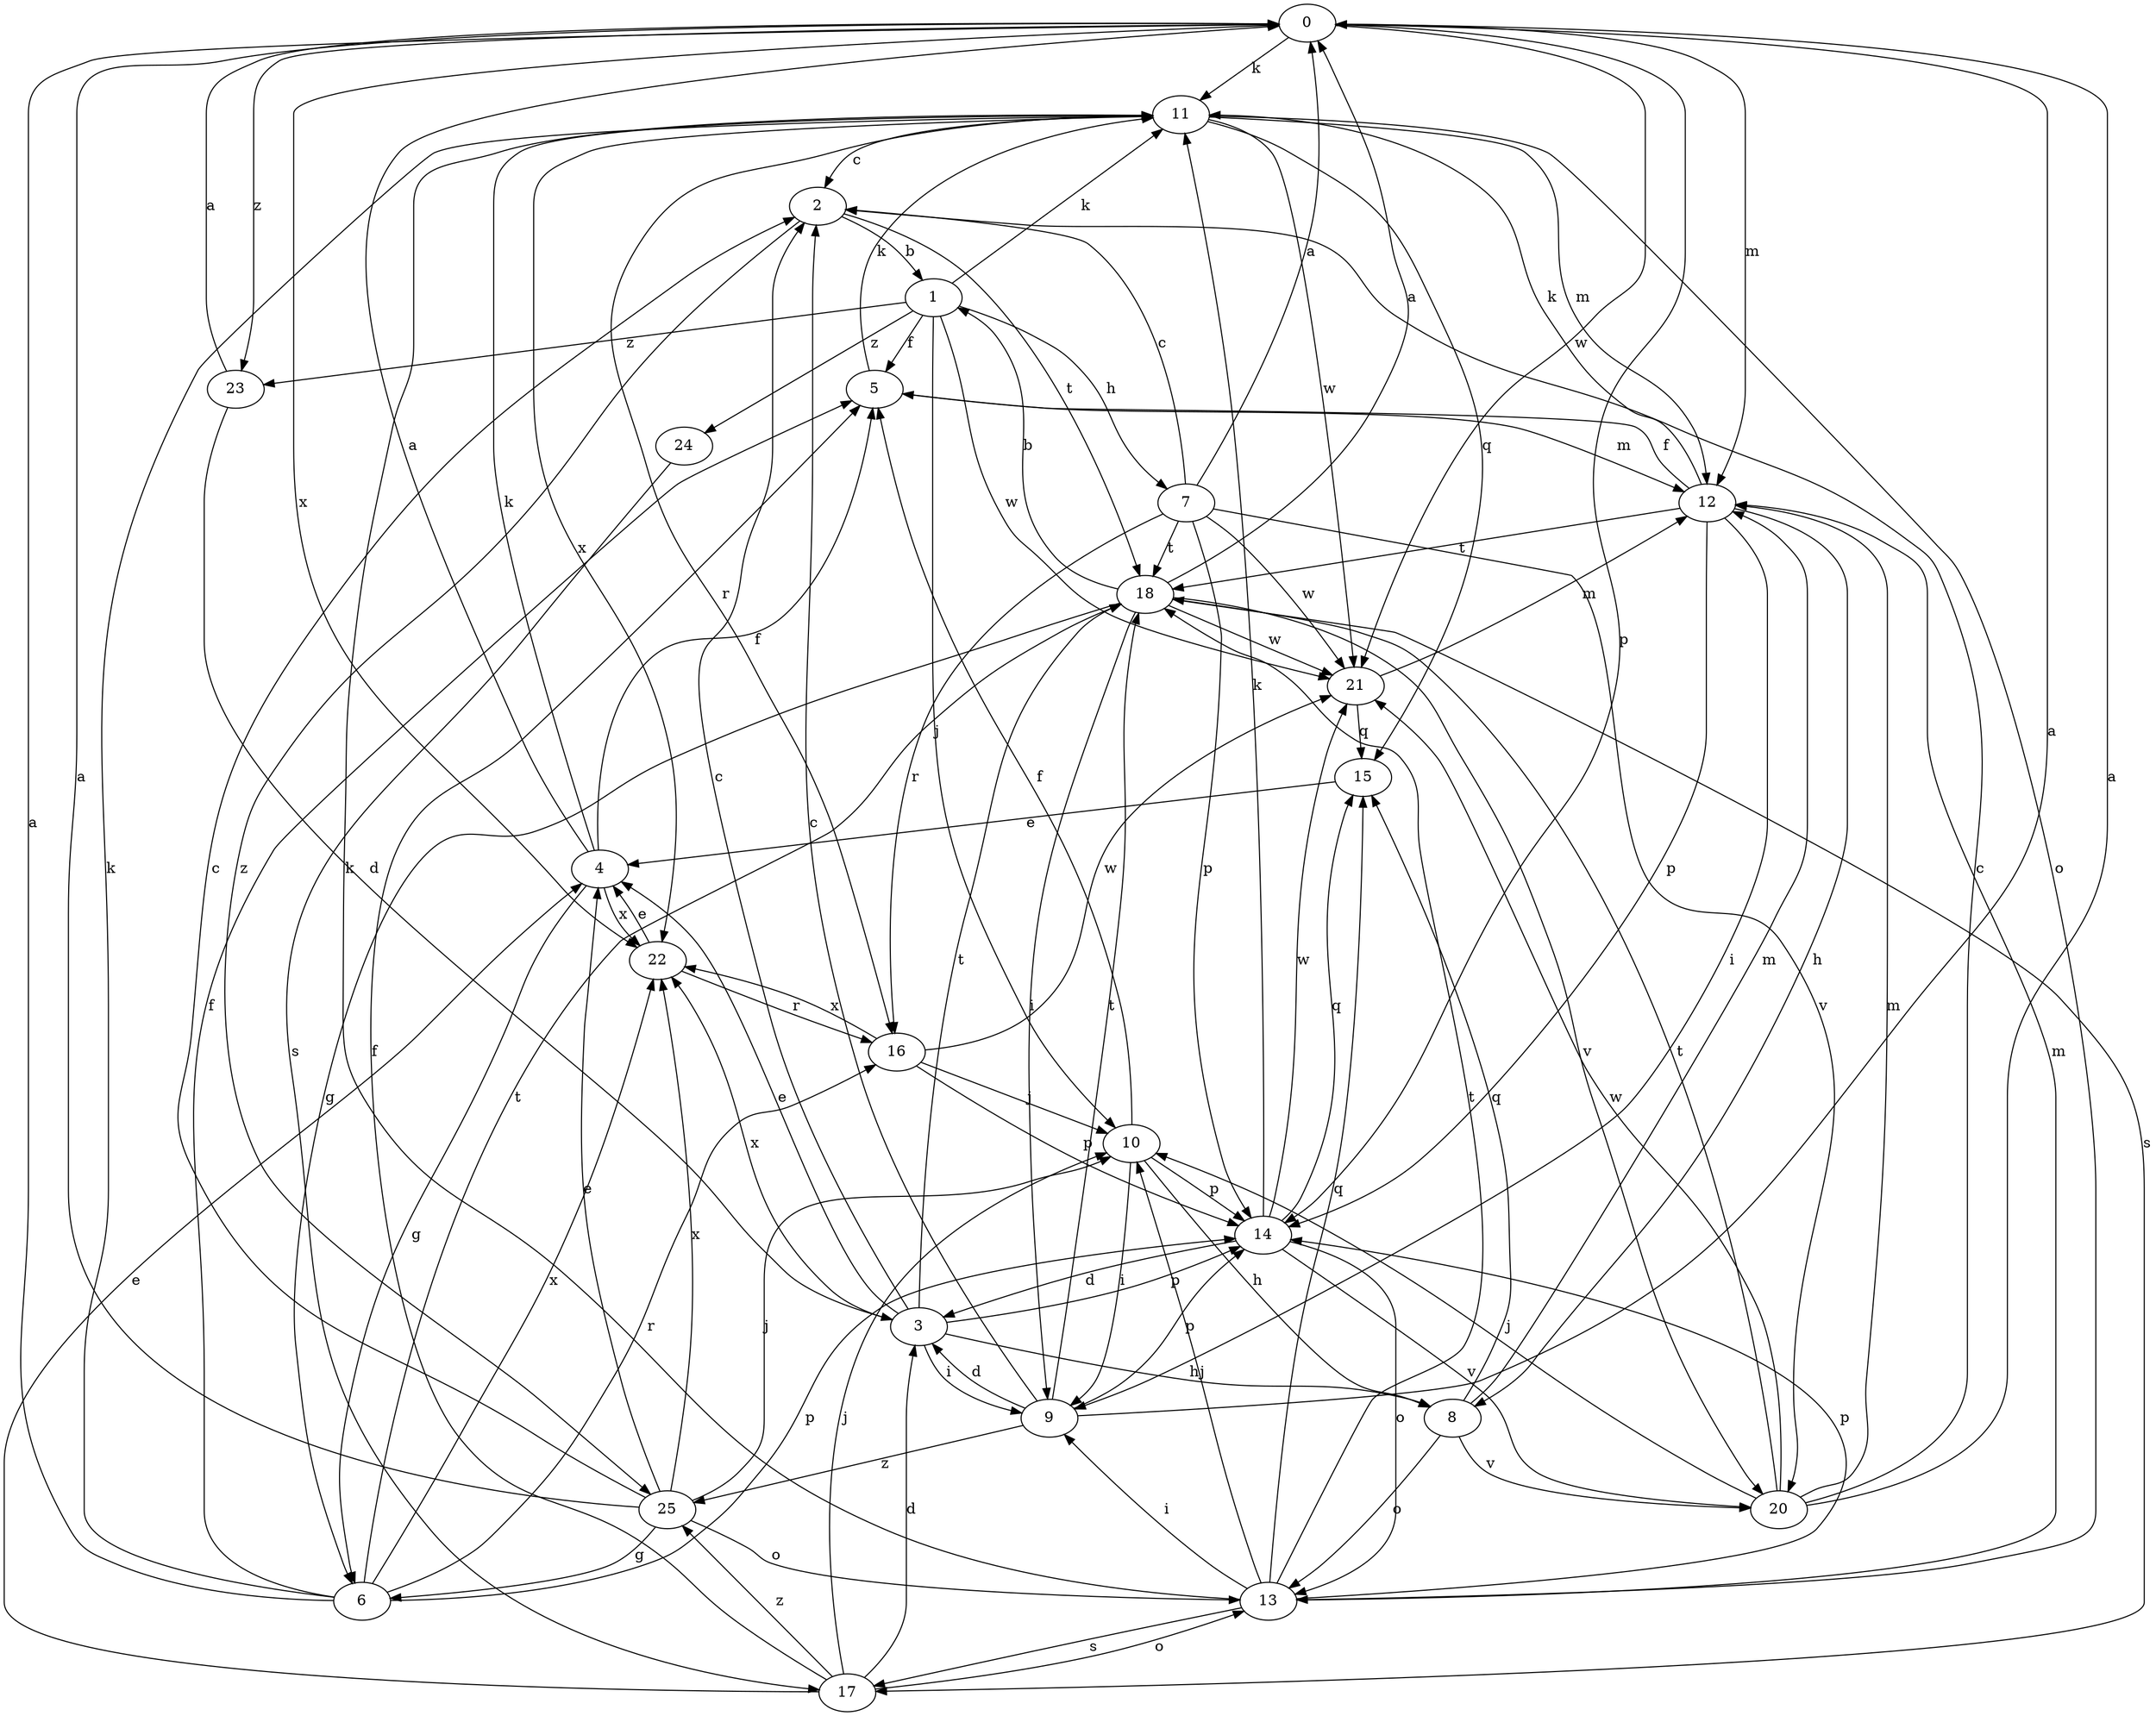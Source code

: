 strict digraph  {
0;
1;
2;
3;
4;
5;
6;
7;
8;
9;
10;
11;
12;
13;
14;
15;
16;
17;
18;
20;
21;
22;
23;
24;
25;
0 -> 11  [label=k];
0 -> 12  [label=m];
0 -> 14  [label=p];
0 -> 21  [label=w];
0 -> 22  [label=x];
0 -> 23  [label=z];
1 -> 5  [label=f];
1 -> 7  [label=h];
1 -> 10  [label=j];
1 -> 11  [label=k];
1 -> 21  [label=w];
1 -> 23  [label=z];
1 -> 24  [label=z];
2 -> 1  [label=b];
2 -> 18  [label=t];
2 -> 25  [label=z];
3 -> 2  [label=c];
3 -> 4  [label=e];
3 -> 8  [label=h];
3 -> 9  [label=i];
3 -> 14  [label=p];
3 -> 18  [label=t];
3 -> 22  [label=x];
4 -> 0  [label=a];
4 -> 5  [label=f];
4 -> 6  [label=g];
4 -> 11  [label=k];
4 -> 22  [label=x];
5 -> 11  [label=k];
5 -> 12  [label=m];
6 -> 0  [label=a];
6 -> 5  [label=f];
6 -> 11  [label=k];
6 -> 14  [label=p];
6 -> 16  [label=r];
6 -> 18  [label=t];
6 -> 22  [label=x];
7 -> 0  [label=a];
7 -> 2  [label=c];
7 -> 14  [label=p];
7 -> 16  [label=r];
7 -> 18  [label=t];
7 -> 20  [label=v];
7 -> 21  [label=w];
8 -> 12  [label=m];
8 -> 13  [label=o];
8 -> 15  [label=q];
8 -> 20  [label=v];
9 -> 0  [label=a];
9 -> 2  [label=c];
9 -> 3  [label=d];
9 -> 14  [label=p];
9 -> 18  [label=t];
9 -> 25  [label=z];
10 -> 5  [label=f];
10 -> 8  [label=h];
10 -> 9  [label=i];
10 -> 14  [label=p];
11 -> 2  [label=c];
11 -> 12  [label=m];
11 -> 13  [label=o];
11 -> 15  [label=q];
11 -> 16  [label=r];
11 -> 21  [label=w];
11 -> 22  [label=x];
12 -> 5  [label=f];
12 -> 8  [label=h];
12 -> 9  [label=i];
12 -> 11  [label=k];
12 -> 14  [label=p];
12 -> 18  [label=t];
13 -> 9  [label=i];
13 -> 10  [label=j];
13 -> 11  [label=k];
13 -> 12  [label=m];
13 -> 14  [label=p];
13 -> 15  [label=q];
13 -> 17  [label=s];
13 -> 18  [label=t];
14 -> 3  [label=d];
14 -> 11  [label=k];
14 -> 13  [label=o];
14 -> 15  [label=q];
14 -> 20  [label=v];
14 -> 21  [label=w];
15 -> 4  [label=e];
16 -> 10  [label=j];
16 -> 14  [label=p];
16 -> 21  [label=w];
16 -> 22  [label=x];
17 -> 3  [label=d];
17 -> 4  [label=e];
17 -> 5  [label=f];
17 -> 10  [label=j];
17 -> 13  [label=o];
17 -> 25  [label=z];
18 -> 0  [label=a];
18 -> 1  [label=b];
18 -> 6  [label=g];
18 -> 9  [label=i];
18 -> 17  [label=s];
18 -> 20  [label=v];
18 -> 21  [label=w];
20 -> 0  [label=a];
20 -> 2  [label=c];
20 -> 10  [label=j];
20 -> 12  [label=m];
20 -> 18  [label=t];
20 -> 21  [label=w];
21 -> 12  [label=m];
21 -> 15  [label=q];
22 -> 4  [label=e];
22 -> 16  [label=r];
23 -> 0  [label=a];
23 -> 3  [label=d];
24 -> 17  [label=s];
25 -> 0  [label=a];
25 -> 2  [label=c];
25 -> 4  [label=e];
25 -> 6  [label=g];
25 -> 10  [label=j];
25 -> 13  [label=o];
25 -> 22  [label=x];
}
